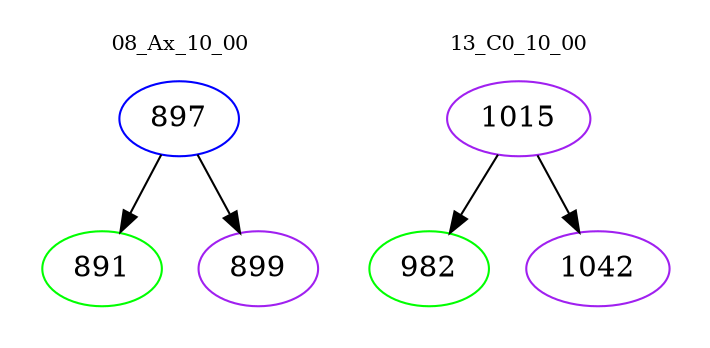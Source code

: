 digraph{
subgraph cluster_0 {
color = white
label = "08_Ax_10_00";
fontsize=10;
T0_897 [label="897", color="blue"]
T0_897 -> T0_891 [color="black"]
T0_891 [label="891", color="green"]
T0_897 -> T0_899 [color="black"]
T0_899 [label="899", color="purple"]
}
subgraph cluster_1 {
color = white
label = "13_C0_10_00";
fontsize=10;
T1_1015 [label="1015", color="purple"]
T1_1015 -> T1_982 [color="black"]
T1_982 [label="982", color="green"]
T1_1015 -> T1_1042 [color="black"]
T1_1042 [label="1042", color="purple"]
}
}
